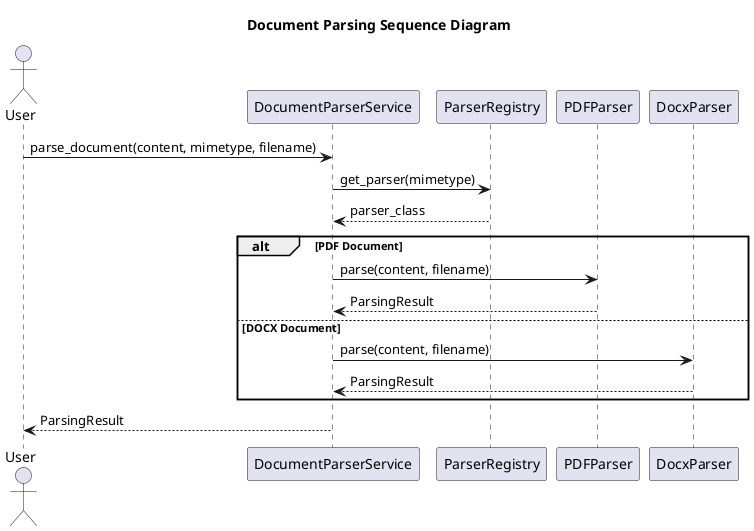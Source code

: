 @startuml DocumentSequenceDiagram
title Document Parsing Sequence Diagram
actor User
participant DocumentParserService
participant ParserRegistry
participant PDFParser
participant DocxParser

User -> DocumentParserService: parse_document(content, mimetype, filename)
DocumentParserService -> ParserRegistry: get_parser(mimetype)
ParserRegistry --> DocumentParserService: parser_class

alt PDF Document
    DocumentParserService -> PDFParser: parse(content, filename)
    PDFParser --> DocumentParserService: ParsingResult
else DOCX Document
    DocumentParserService -> DocxParser: parse(content, filename)
    DocxParser --> DocumentParserService: ParsingResult
end

DocumentParserService --> User: ParsingResult
@enduml